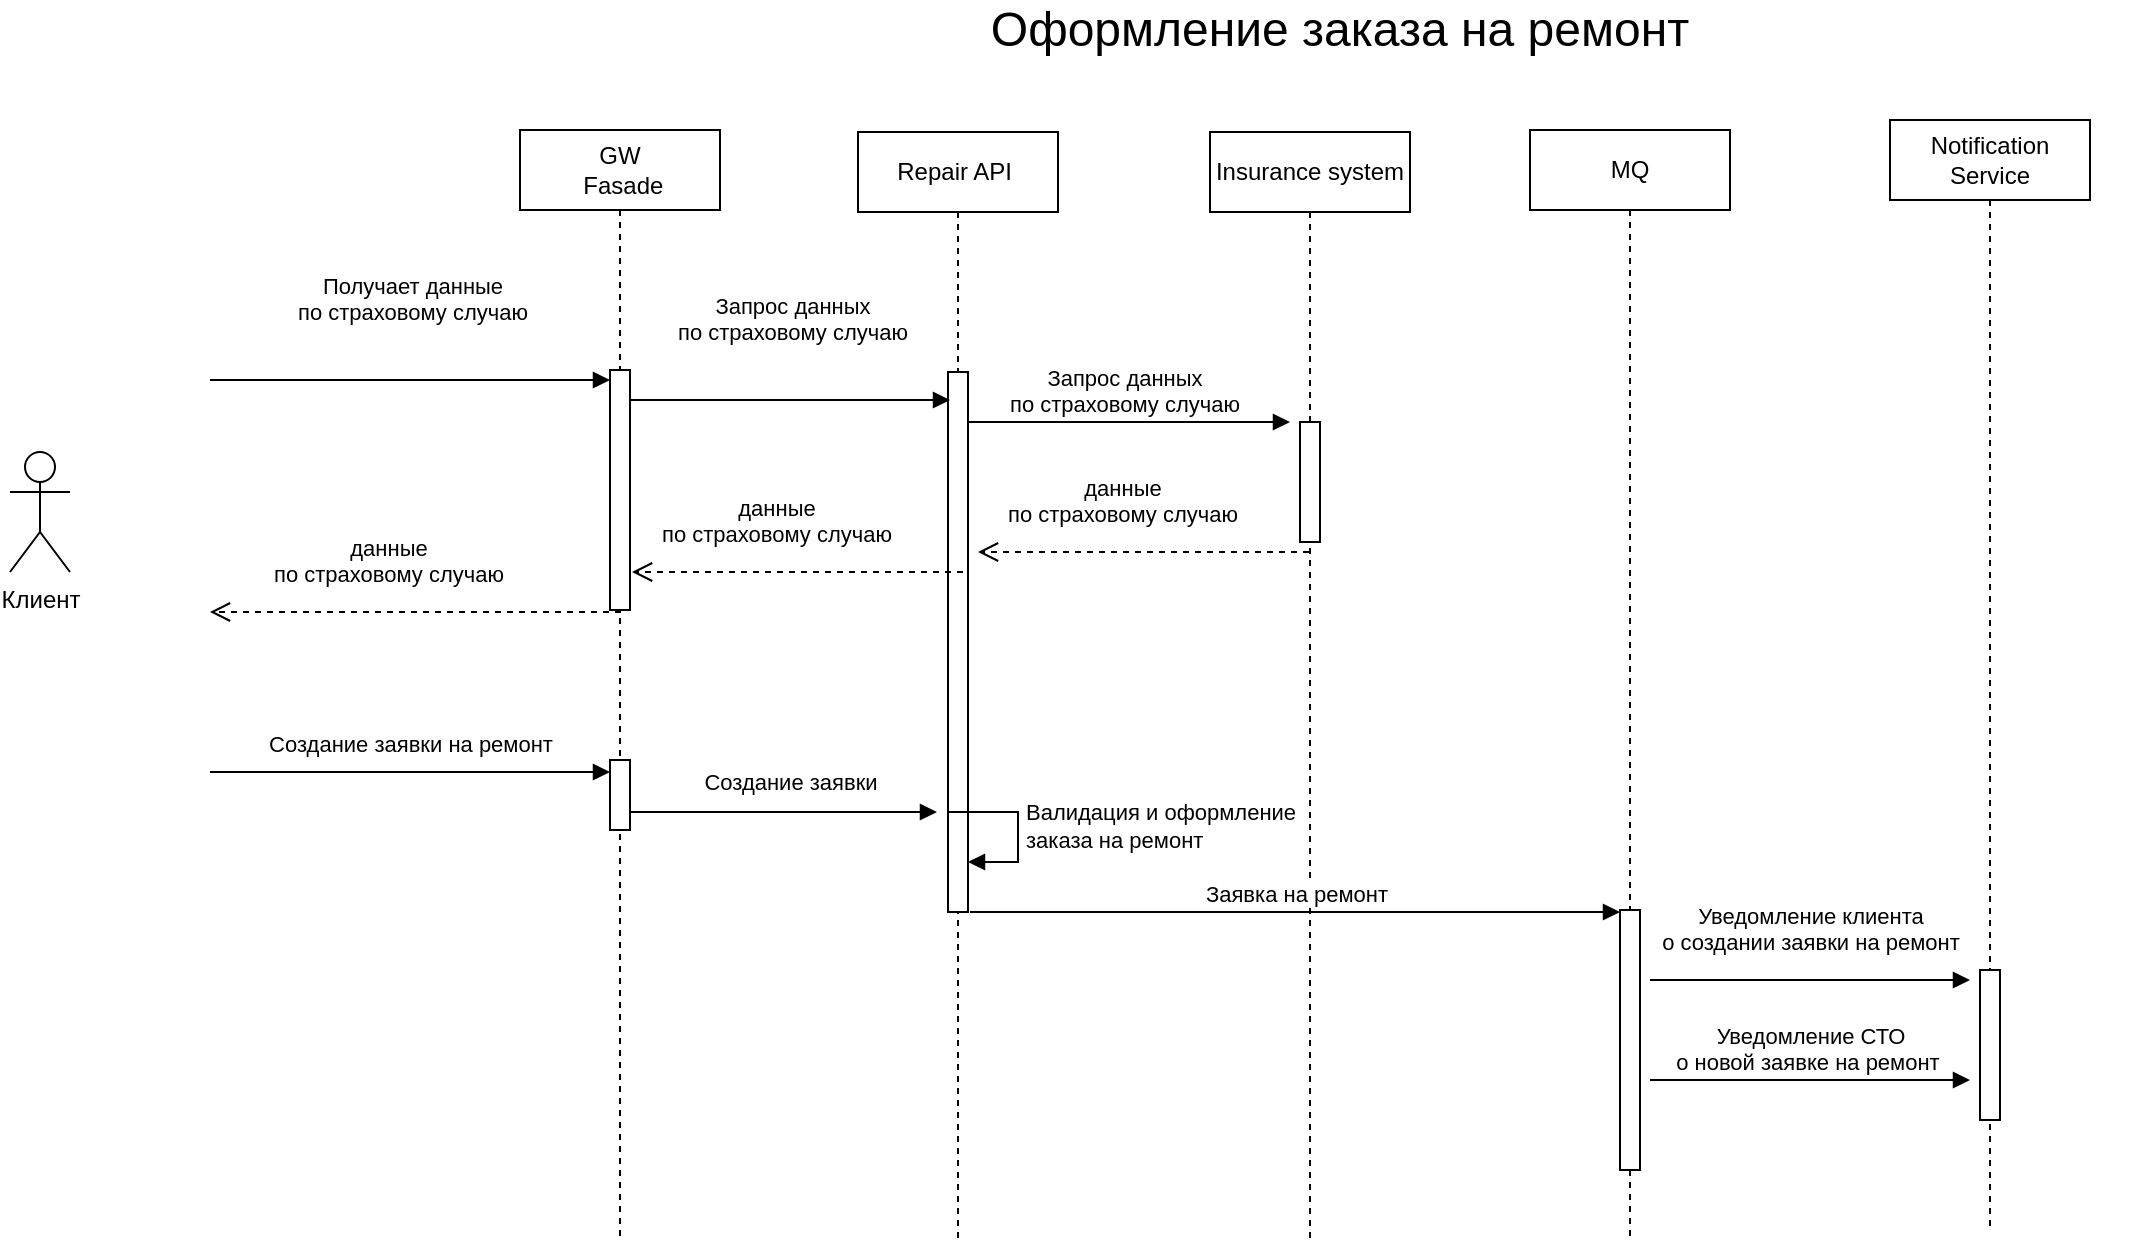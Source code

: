 <mxfile version="22.1.0" type="device">
  <diagram name="Страница 1" id="X1VuIBabu0pYYO-fKi_C">
    <mxGraphModel dx="1562" dy="830" grid="1" gridSize="10" guides="1" tooltips="1" connect="1" arrows="1" fold="1" page="1" pageScale="1" pageWidth="1169" pageHeight="827" math="0" shadow="0">
      <root>
        <mxCell id="0" />
        <mxCell id="1" parent="0" />
        <mxCell id="5kMvGPbXQQpG_FBIuWni-1" value="Insurance system" style="shape=umlLifeline;perimeter=lifelinePerimeter;whiteSpace=wrap;html=1;container=1;dropTarget=0;collapsible=0;recursiveResize=0;outlineConnect=0;portConstraint=eastwest;newEdgeStyle={&quot;edgeStyle&quot;:&quot;elbowEdgeStyle&quot;,&quot;elbow&quot;:&quot;vertical&quot;,&quot;curved&quot;:0,&quot;rounded&quot;:0};labelBackgroundColor=default;" parent="1" vertex="1">
          <mxGeometry x="620" y="86" width="100" height="554" as="geometry" />
        </mxCell>
        <mxCell id="LrFNyvx7Tn5cQzwZqslB-1" value="" style="html=1;points=[[0,0,0,0,5],[0,1,0,0,-5],[1,0,0,0,5],[1,1,0,0,-5]];perimeter=orthogonalPerimeter;outlineConnect=0;targetShapes=umlLifeline;portConstraint=eastwest;newEdgeStyle={&quot;curved&quot;:0,&quot;rounded&quot;:0};" parent="5kMvGPbXQQpG_FBIuWni-1" vertex="1">
          <mxGeometry x="45" y="145" width="10" height="60" as="geometry" />
        </mxCell>
        <mxCell id="5kMvGPbXQQpG_FBIuWni-3" value="MQ" style="shape=umlLifeline;perimeter=lifelinePerimeter;whiteSpace=wrap;html=1;container=1;dropTarget=0;collapsible=0;recursiveResize=0;outlineConnect=0;portConstraint=eastwest;newEdgeStyle={&quot;edgeStyle&quot;:&quot;elbowEdgeStyle&quot;,&quot;elbow&quot;:&quot;vertical&quot;,&quot;curved&quot;:0,&quot;rounded&quot;:0};" parent="1" vertex="1">
          <mxGeometry x="780" y="85" width="100" height="555" as="geometry" />
        </mxCell>
        <mxCell id="LrFNyvx7Tn5cQzwZqslB-6" value="" style="html=1;points=[[0,0,0,0,5],[0,1,0,0,-5],[1,0,0,0,5],[1,1,0,0,-5]];perimeter=orthogonalPerimeter;outlineConnect=0;targetShapes=umlLifeline;portConstraint=eastwest;newEdgeStyle={&quot;curved&quot;:0,&quot;rounded&quot;:0};" parent="5kMvGPbXQQpG_FBIuWni-3" vertex="1">
          <mxGeometry x="45" y="390" width="10" height="130" as="geometry" />
        </mxCell>
        <mxCell id="5kMvGPbXQQpG_FBIuWni-4" value="Notification Service" style="shape=umlLifeline;perimeter=lifelinePerimeter;whiteSpace=wrap;html=1;container=1;dropTarget=0;collapsible=0;recursiveResize=0;outlineConnect=0;portConstraint=eastwest;newEdgeStyle={&quot;edgeStyle&quot;:&quot;elbowEdgeStyle&quot;,&quot;elbow&quot;:&quot;vertical&quot;,&quot;curved&quot;:0,&quot;rounded&quot;:0};" parent="1" vertex="1">
          <mxGeometry x="960" y="80" width="100" height="555" as="geometry" />
        </mxCell>
        <mxCell id="_3-TRgmvLad44blOpgIH-11" value="" style="html=1;points=[[0,0,0,0,5],[0,1,0,0,-5],[1,0,0,0,5],[1,1,0,0,-5]];perimeter=orthogonalPerimeter;outlineConnect=0;targetShapes=umlLifeline;portConstraint=eastwest;newEdgeStyle={&quot;curved&quot;:0,&quot;rounded&quot;:0};" parent="5kMvGPbXQQpG_FBIuWni-4" vertex="1">
          <mxGeometry x="45" y="425" width="10" height="75" as="geometry" />
        </mxCell>
        <mxCell id="LrFNyvx7Tn5cQzwZqslB-2" value="Клиент" style="shape=umlActor;verticalLabelPosition=bottom;verticalAlign=top;html=1;" parent="1" vertex="1">
          <mxGeometry x="20" y="246" width="30" height="60" as="geometry" />
        </mxCell>
        <mxCell id="LrFNyvx7Tn5cQzwZqslB-3" value="Запрос данных&lt;br style=&quot;border-color: var(--border-color);&quot;&gt;по страховому случаю" style="html=1;verticalAlign=bottom;endArrow=block;curved=0;rounded=0;" parent="1" edge="1">
          <mxGeometry width="80" relative="1" as="geometry">
            <mxPoint x="493.5" y="231" as="sourcePoint" />
            <mxPoint x="660" y="231" as="targetPoint" />
          </mxGeometry>
        </mxCell>
        <mxCell id="LrFNyvx7Tn5cQzwZqslB-5" value="Создание заявки" style="html=1;verticalAlign=bottom;endArrow=block;curved=0;rounded=0;" parent="1" edge="1">
          <mxGeometry x="0.042" y="6" width="80" relative="1" as="geometry">
            <mxPoint x="330" y="426" as="sourcePoint" />
            <mxPoint x="483.5" y="426" as="targetPoint" />
            <mxPoint as="offset" />
          </mxGeometry>
        </mxCell>
        <mxCell id="LrFNyvx7Tn5cQzwZqslB-10" value="Repair API&amp;nbsp;" style="shape=umlLifeline;perimeter=lifelinePerimeter;whiteSpace=wrap;html=1;container=1;dropTarget=0;collapsible=0;recursiveResize=0;outlineConnect=0;portConstraint=eastwest;newEdgeStyle={&quot;curved&quot;:0,&quot;rounded&quot;:0};" parent="1" vertex="1">
          <mxGeometry x="444" y="86" width="100" height="554" as="geometry" />
        </mxCell>
        <mxCell id="UsgW71boSpDIxjrZu9mr-2" value="" style="html=1;points=[[0,0,0,0,5],[0,1,0,0,-5],[1,0,0,0,5],[1,1,0,0,-5]];perimeter=orthogonalPerimeter;outlineConnect=0;targetShapes=umlLifeline;portConstraint=eastwest;newEdgeStyle={&quot;curved&quot;:0,&quot;rounded&quot;:0};" parent="LrFNyvx7Tn5cQzwZqslB-10" vertex="1">
          <mxGeometry x="45" y="120" width="10" height="270" as="geometry" />
        </mxCell>
        <mxCell id="_3-TRgmvLad44blOpgIH-8" value="" style="html=1;points=[[0,0,0,0,5],[0,1,0,0,-5],[1,0,0,0,5],[1,1,0,0,-5]];perimeter=orthogonalPerimeter;outlineConnect=0;targetShapes=umlLifeline;portConstraint=eastwest;newEdgeStyle={&quot;curved&quot;:0,&quot;rounded&quot;:0};" parent="LrFNyvx7Tn5cQzwZqslB-10" vertex="1">
          <mxGeometry x="45" y="340" width="10" height="50" as="geometry" />
        </mxCell>
        <mxCell id="_3-TRgmvLad44blOpgIH-9" value="Валидация и оформление&amp;nbsp;&lt;br&gt;заказа на ремонт" style="html=1;align=left;spacingLeft=2;endArrow=block;rounded=0;edgeStyle=orthogonalEdgeStyle;curved=0;rounded=0;" parent="LrFNyvx7Tn5cQzwZqslB-10" target="_3-TRgmvLad44blOpgIH-8" edge="1">
          <mxGeometry relative="1" as="geometry">
            <mxPoint x="56" y="340" as="sourcePoint" />
            <Array as="points">
              <mxPoint x="50" y="340" />
              <mxPoint x="80" y="340" />
              <mxPoint x="80" y="390" />
            </Array>
          </mxGeometry>
        </mxCell>
        <mxCell id="LrFNyvx7Tn5cQzwZqslB-12" value="Получает данные &lt;br&gt;по страховому случаю" style="html=1;verticalAlign=bottom;endArrow=block;curved=0;rounded=0;entryX=0;entryY=0;entryDx=0;entryDy=5;entryPerimeter=0;" parent="1" target="_3-TRgmvLad44blOpgIH-4" edge="1">
          <mxGeometry x="0.008" y="25" width="80" relative="1" as="geometry">
            <mxPoint x="120" y="210" as="sourcePoint" />
            <mxPoint x="150" y="211" as="targetPoint" />
            <mxPoint as="offset" />
          </mxGeometry>
        </mxCell>
        <mxCell id="UsgW71boSpDIxjrZu9mr-48" value="данные&lt;br style=&quot;border-color: var(--border-color);&quot;&gt;по страховому случаю" style="html=1;verticalAlign=bottom;endArrow=open;dashed=1;endSize=8;curved=0;rounded=0;" parent="1" edge="1">
          <mxGeometry x="0.142" y="-10" relative="1" as="geometry">
            <mxPoint x="669.5" y="296" as="sourcePoint" />
            <mxPoint x="504" y="296" as="targetPoint" />
            <mxPoint x="1" as="offset" />
          </mxGeometry>
        </mxCell>
        <mxCell id="_3-TRgmvLad44blOpgIH-1" value="Оформление заказа на ремонт" style="text;html=1;strokeColor=none;fillColor=none;align=center;verticalAlign=middle;whiteSpace=wrap;rounded=0;fontSize=24;" parent="1" vertex="1">
          <mxGeometry x="280" y="20" width="810" height="30" as="geometry" />
        </mxCell>
        <mxCell id="_3-TRgmvLad44blOpgIH-2" value="Создание заявки на ремонт" style="html=1;verticalAlign=bottom;endArrow=block;curved=0;rounded=0;" parent="1" edge="1">
          <mxGeometry y="5" width="80" relative="1" as="geometry">
            <mxPoint x="120" y="406" as="sourcePoint" />
            <mxPoint x="320" y="406" as="targetPoint" />
            <mxPoint as="offset" />
          </mxGeometry>
        </mxCell>
        <mxCell id="_3-TRgmvLad44blOpgIH-3" value="GW&lt;br&gt;&amp;nbsp;Fasade" style="shape=umlLifeline;perimeter=lifelinePerimeter;whiteSpace=wrap;html=1;container=1;dropTarget=0;collapsible=0;recursiveResize=0;outlineConnect=0;portConstraint=eastwest;newEdgeStyle={&quot;curved&quot;:0,&quot;rounded&quot;:0};" parent="1" vertex="1">
          <mxGeometry x="275" y="85" width="100" height="555" as="geometry" />
        </mxCell>
        <mxCell id="_3-TRgmvLad44blOpgIH-4" value="" style="html=1;points=[[0,0,0,0,5],[0,1,0,0,-5],[1,0,0,0,5],[1,1,0,0,-5]];perimeter=orthogonalPerimeter;outlineConnect=0;targetShapes=umlLifeline;portConstraint=eastwest;newEdgeStyle={&quot;curved&quot;:0,&quot;rounded&quot;:0};" parent="_3-TRgmvLad44blOpgIH-3" vertex="1">
          <mxGeometry x="45" y="120" width="10" height="120" as="geometry" />
        </mxCell>
        <mxCell id="USp_0REjnOt93tZvNbZ5-5" value="" style="html=1;points=[[0,0,0,0,5],[0,1,0,0,-5],[1,0,0,0,5],[1,1,0,0,-5]];perimeter=orthogonalPerimeter;outlineConnect=0;targetShapes=umlLifeline;portConstraint=eastwest;newEdgeStyle={&quot;curved&quot;:0,&quot;rounded&quot;:0};" parent="_3-TRgmvLad44blOpgIH-3" vertex="1">
          <mxGeometry x="45" y="315" width="10" height="35" as="geometry" />
        </mxCell>
        <mxCell id="_3-TRgmvLad44blOpgIH-5" value="Запрос данных&lt;br&gt;по страховому случаю" style="html=1;verticalAlign=bottom;endArrow=block;curved=0;rounded=0;entryX=0;entryY=0;entryDx=0;entryDy=5;entryPerimeter=0;" parent="1" edge="1">
          <mxGeometry x="0.008" y="25" width="80" relative="1" as="geometry">
            <mxPoint x="330" y="220" as="sourcePoint" />
            <mxPoint x="490" y="220" as="targetPoint" />
            <mxPoint as="offset" />
          </mxGeometry>
        </mxCell>
        <mxCell id="_3-TRgmvLad44blOpgIH-6" value="данные&lt;br style=&quot;border-color: var(--border-color);&quot;&gt;по страховому случаю" style="html=1;verticalAlign=bottom;endArrow=open;dashed=1;endSize=8;curved=0;rounded=0;" parent="1" edge="1">
          <mxGeometry x="0.142" y="-10" relative="1" as="geometry">
            <mxPoint x="496.5" y="306" as="sourcePoint" />
            <mxPoint x="331" y="306" as="targetPoint" />
            <mxPoint x="1" as="offset" />
          </mxGeometry>
        </mxCell>
        <mxCell id="_3-TRgmvLad44blOpgIH-7" value="данные&lt;br style=&quot;border-color: var(--border-color);&quot;&gt;по страховому случаю" style="html=1;verticalAlign=bottom;endArrow=open;dashed=1;endSize=8;curved=0;rounded=0;" parent="1" edge="1">
          <mxGeometry x="0.142" y="-10" relative="1" as="geometry">
            <mxPoint x="325.5" y="326" as="sourcePoint" />
            <mxPoint x="120" y="326" as="targetPoint" />
            <mxPoint x="1" as="offset" />
          </mxGeometry>
        </mxCell>
        <mxCell id="_3-TRgmvLad44blOpgIH-10" value="Заявка на ремонт" style="html=1;verticalAlign=bottom;endArrow=block;curved=0;rounded=0;" parent="1" target="LrFNyvx7Tn5cQzwZqslB-6" edge="1">
          <mxGeometry width="80" relative="1" as="geometry">
            <mxPoint x="500" y="476" as="sourcePoint" />
            <mxPoint x="653.5" y="476" as="targetPoint" />
          </mxGeometry>
        </mxCell>
        <mxCell id="_3-TRgmvLad44blOpgIH-13" value="Уведомление клиента &lt;br&gt;о создании заявки на ремонт" style="html=1;verticalAlign=bottom;endArrow=block;curved=0;rounded=0;" parent="1" edge="1">
          <mxGeometry y="10" width="80" relative="1" as="geometry">
            <mxPoint x="840" y="510" as="sourcePoint" />
            <mxPoint x="1000" y="510" as="targetPoint" />
            <mxPoint as="offset" />
          </mxGeometry>
        </mxCell>
        <mxCell id="USp_0REjnOt93tZvNbZ5-12" value="Уведомление СТО &lt;br&gt;о новой заявке на ремонт&amp;nbsp;" style="html=1;verticalAlign=bottom;endArrow=block;curved=0;rounded=0;" parent="1" edge="1">
          <mxGeometry width="80" relative="1" as="geometry">
            <mxPoint x="840" y="560" as="sourcePoint" />
            <mxPoint x="1000" y="560" as="targetPoint" />
          </mxGeometry>
        </mxCell>
      </root>
    </mxGraphModel>
  </diagram>
</mxfile>
